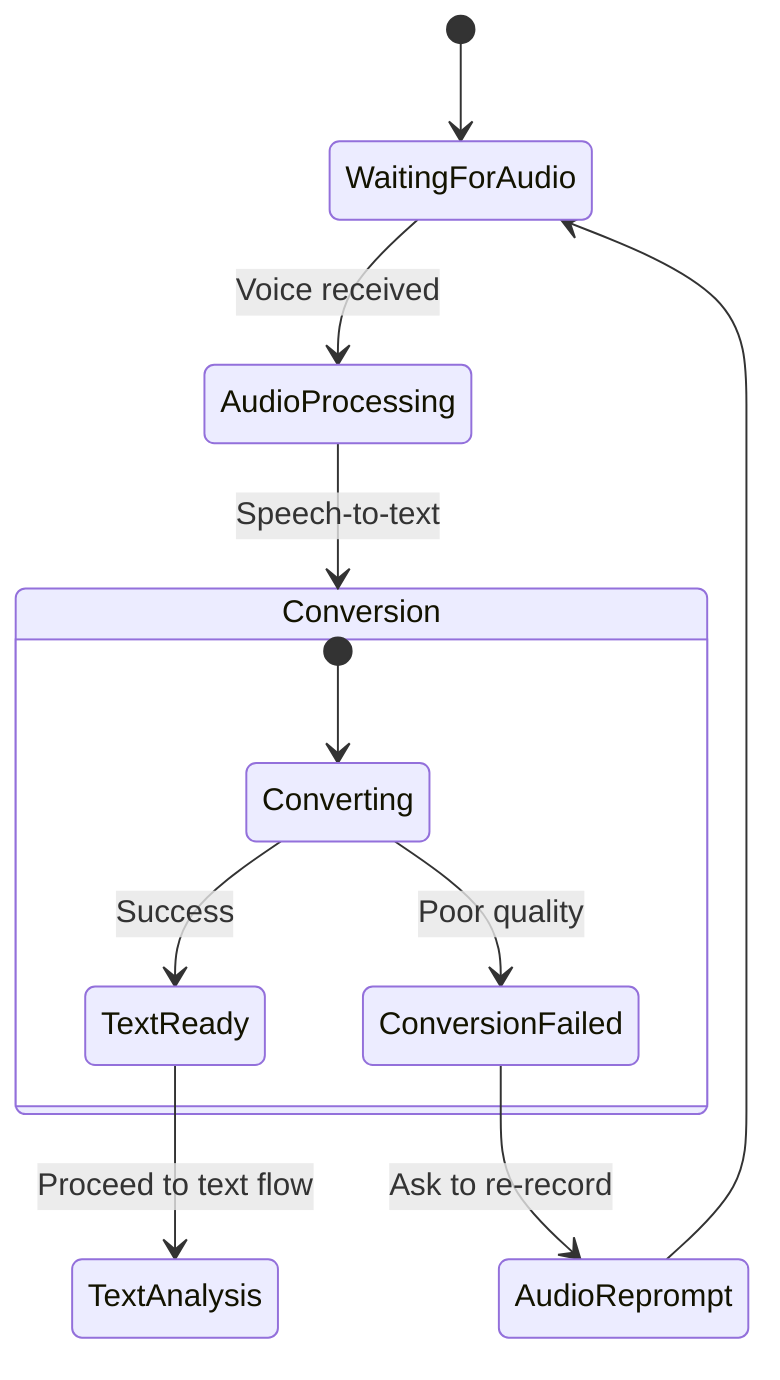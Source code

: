 stateDiagram-v2
    [*] --> WaitingForAudio
    WaitingForAudio --> AudioProcessing: Voice received
    AudioProcessing --> Conversion: Speech-to-text
    
    state Conversion {
        [*] --> Converting
        Converting --> TextReady: Success
        Converting --> ConversionFailed: Poor quality
    }
    
    TextReady --> TextAnalysis: Proceed to text flow
    ConversionFailed --> AudioReprompt: Ask to re-record
    AudioReprompt --> WaitingForAudio